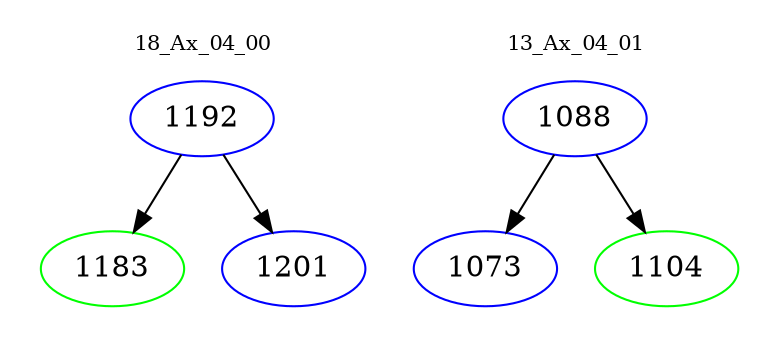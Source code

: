 digraph{
subgraph cluster_0 {
color = white
label = "18_Ax_04_00";
fontsize=10;
T0_1192 [label="1192", color="blue"]
T0_1192 -> T0_1183 [color="black"]
T0_1183 [label="1183", color="green"]
T0_1192 -> T0_1201 [color="black"]
T0_1201 [label="1201", color="blue"]
}
subgraph cluster_1 {
color = white
label = "13_Ax_04_01";
fontsize=10;
T1_1088 [label="1088", color="blue"]
T1_1088 -> T1_1073 [color="black"]
T1_1073 [label="1073", color="blue"]
T1_1088 -> T1_1104 [color="black"]
T1_1104 [label="1104", color="green"]
}
}
